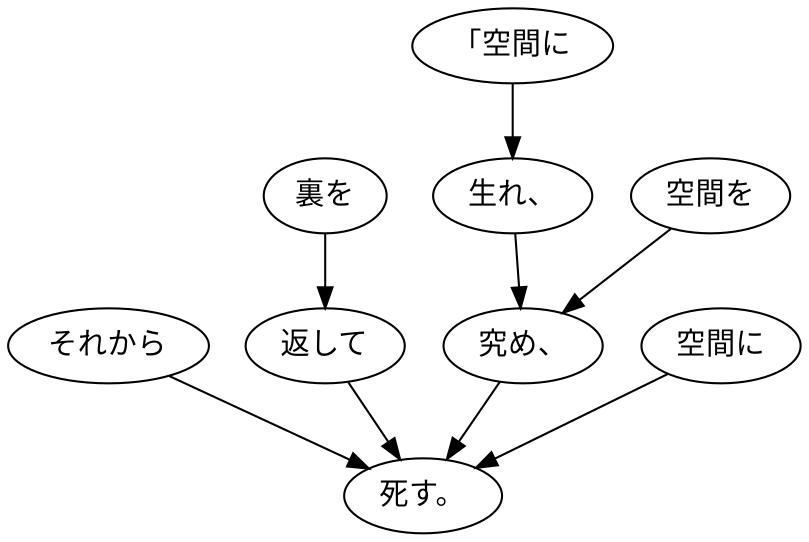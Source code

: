 digraph graph1376 {
	node0 [label="それから"];
	node1 [label="裏を"];
	node2 [label="返して"];
	node3 [label="「空間に"];
	node4 [label="生れ、"];
	node5 [label="空間を"];
	node6 [label="究め、"];
	node7 [label="空間に"];
	node8 [label="死す。"];
	node0 -> node8;
	node1 -> node2;
	node2 -> node8;
	node3 -> node4;
	node4 -> node6;
	node5 -> node6;
	node6 -> node8;
	node7 -> node8;
}
